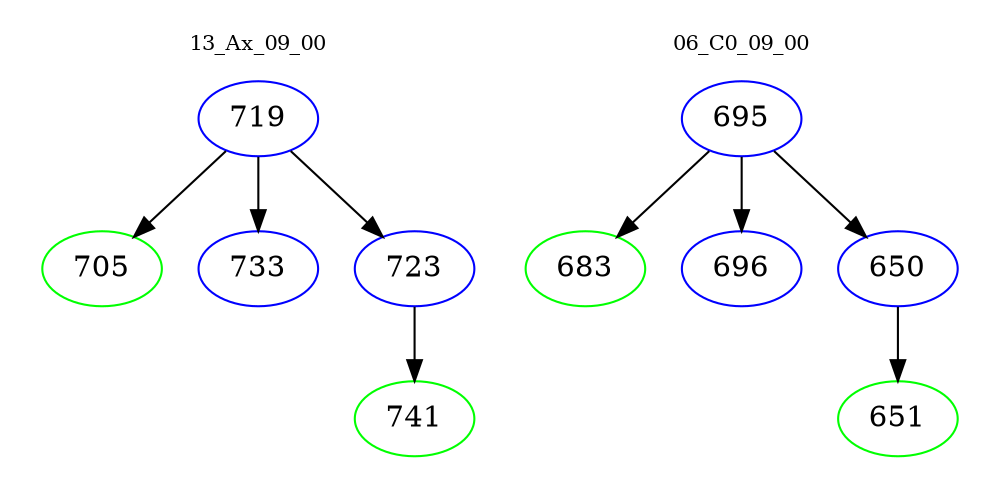 digraph{
subgraph cluster_0 {
color = white
label = "13_Ax_09_00";
fontsize=10;
T0_719 [label="719", color="blue"]
T0_719 -> T0_705 [color="black"]
T0_705 [label="705", color="green"]
T0_719 -> T0_733 [color="black"]
T0_733 [label="733", color="blue"]
T0_719 -> T0_723 [color="black"]
T0_723 [label="723", color="blue"]
T0_723 -> T0_741 [color="black"]
T0_741 [label="741", color="green"]
}
subgraph cluster_1 {
color = white
label = "06_C0_09_00";
fontsize=10;
T1_695 [label="695", color="blue"]
T1_695 -> T1_683 [color="black"]
T1_683 [label="683", color="green"]
T1_695 -> T1_696 [color="black"]
T1_696 [label="696", color="blue"]
T1_695 -> T1_650 [color="black"]
T1_650 [label="650", color="blue"]
T1_650 -> T1_651 [color="black"]
T1_651 [label="651", color="green"]
}
}
